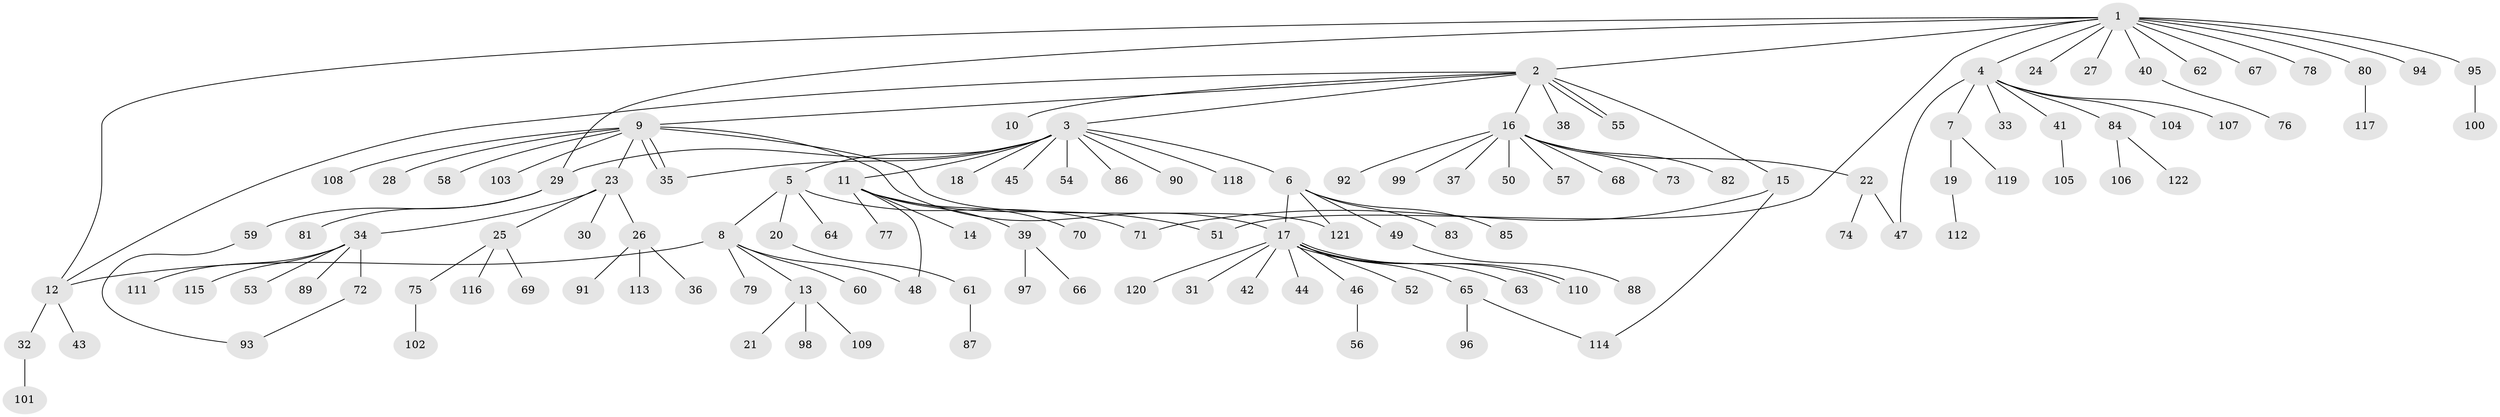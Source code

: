 // coarse degree distribution, {13: 0.013513513513513514, 8: 0.02702702702702703, 6: 0.02702702702702703, 7: 0.013513513513513514, 4: 0.04054054054054054, 5: 0.04054054054054054, 2: 0.17567567567567569, 1: 0.5675675675675675, 3: 0.08108108108108109, 9: 0.013513513513513514}
// Generated by graph-tools (version 1.1) at 2025/50/03/04/25 22:50:26]
// undirected, 122 vertices, 136 edges
graph export_dot {
  node [color=gray90,style=filled];
  1;
  2;
  3;
  4;
  5;
  6;
  7;
  8;
  9;
  10;
  11;
  12;
  13;
  14;
  15;
  16;
  17;
  18;
  19;
  20;
  21;
  22;
  23;
  24;
  25;
  26;
  27;
  28;
  29;
  30;
  31;
  32;
  33;
  34;
  35;
  36;
  37;
  38;
  39;
  40;
  41;
  42;
  43;
  44;
  45;
  46;
  47;
  48;
  49;
  50;
  51;
  52;
  53;
  54;
  55;
  56;
  57;
  58;
  59;
  60;
  61;
  62;
  63;
  64;
  65;
  66;
  67;
  68;
  69;
  70;
  71;
  72;
  73;
  74;
  75;
  76;
  77;
  78;
  79;
  80;
  81;
  82;
  83;
  84;
  85;
  86;
  87;
  88;
  89;
  90;
  91;
  92;
  93;
  94;
  95;
  96;
  97;
  98;
  99;
  100;
  101;
  102;
  103;
  104;
  105;
  106;
  107;
  108;
  109;
  110;
  111;
  112;
  113;
  114;
  115;
  116;
  117;
  118;
  119;
  120;
  121;
  122;
  1 -- 2;
  1 -- 4;
  1 -- 12;
  1 -- 24;
  1 -- 27;
  1 -- 29;
  1 -- 40;
  1 -- 51;
  1 -- 62;
  1 -- 67;
  1 -- 78;
  1 -- 80;
  1 -- 94;
  1 -- 95;
  2 -- 3;
  2 -- 9;
  2 -- 10;
  2 -- 12;
  2 -- 15;
  2 -- 16;
  2 -- 38;
  2 -- 55;
  2 -- 55;
  3 -- 5;
  3 -- 6;
  3 -- 11;
  3 -- 18;
  3 -- 29;
  3 -- 35;
  3 -- 45;
  3 -- 54;
  3 -- 86;
  3 -- 90;
  3 -- 118;
  4 -- 7;
  4 -- 33;
  4 -- 41;
  4 -- 47;
  4 -- 84;
  4 -- 104;
  4 -- 107;
  5 -- 8;
  5 -- 20;
  5 -- 64;
  5 -- 71;
  6 -- 17;
  6 -- 49;
  6 -- 83;
  6 -- 85;
  6 -- 121;
  7 -- 19;
  7 -- 119;
  8 -- 12;
  8 -- 13;
  8 -- 48;
  8 -- 60;
  8 -- 79;
  9 -- 17;
  9 -- 23;
  9 -- 28;
  9 -- 35;
  9 -- 35;
  9 -- 58;
  9 -- 103;
  9 -- 108;
  9 -- 121;
  11 -- 14;
  11 -- 39;
  11 -- 48;
  11 -- 51;
  11 -- 70;
  11 -- 77;
  12 -- 32;
  12 -- 43;
  13 -- 21;
  13 -- 98;
  13 -- 109;
  15 -- 71;
  15 -- 114;
  16 -- 22;
  16 -- 37;
  16 -- 50;
  16 -- 57;
  16 -- 68;
  16 -- 73;
  16 -- 82;
  16 -- 92;
  16 -- 99;
  17 -- 31;
  17 -- 42;
  17 -- 44;
  17 -- 46;
  17 -- 52;
  17 -- 63;
  17 -- 65;
  17 -- 110;
  17 -- 110;
  17 -- 120;
  19 -- 112;
  20 -- 61;
  22 -- 47;
  22 -- 74;
  23 -- 25;
  23 -- 26;
  23 -- 30;
  23 -- 34;
  25 -- 69;
  25 -- 75;
  25 -- 116;
  26 -- 36;
  26 -- 91;
  26 -- 113;
  29 -- 59;
  29 -- 81;
  32 -- 101;
  34 -- 53;
  34 -- 72;
  34 -- 89;
  34 -- 111;
  34 -- 115;
  39 -- 66;
  39 -- 97;
  40 -- 76;
  41 -- 105;
  46 -- 56;
  49 -- 88;
  59 -- 93;
  61 -- 87;
  65 -- 96;
  65 -- 114;
  72 -- 93;
  75 -- 102;
  80 -- 117;
  84 -- 106;
  84 -- 122;
  95 -- 100;
}
